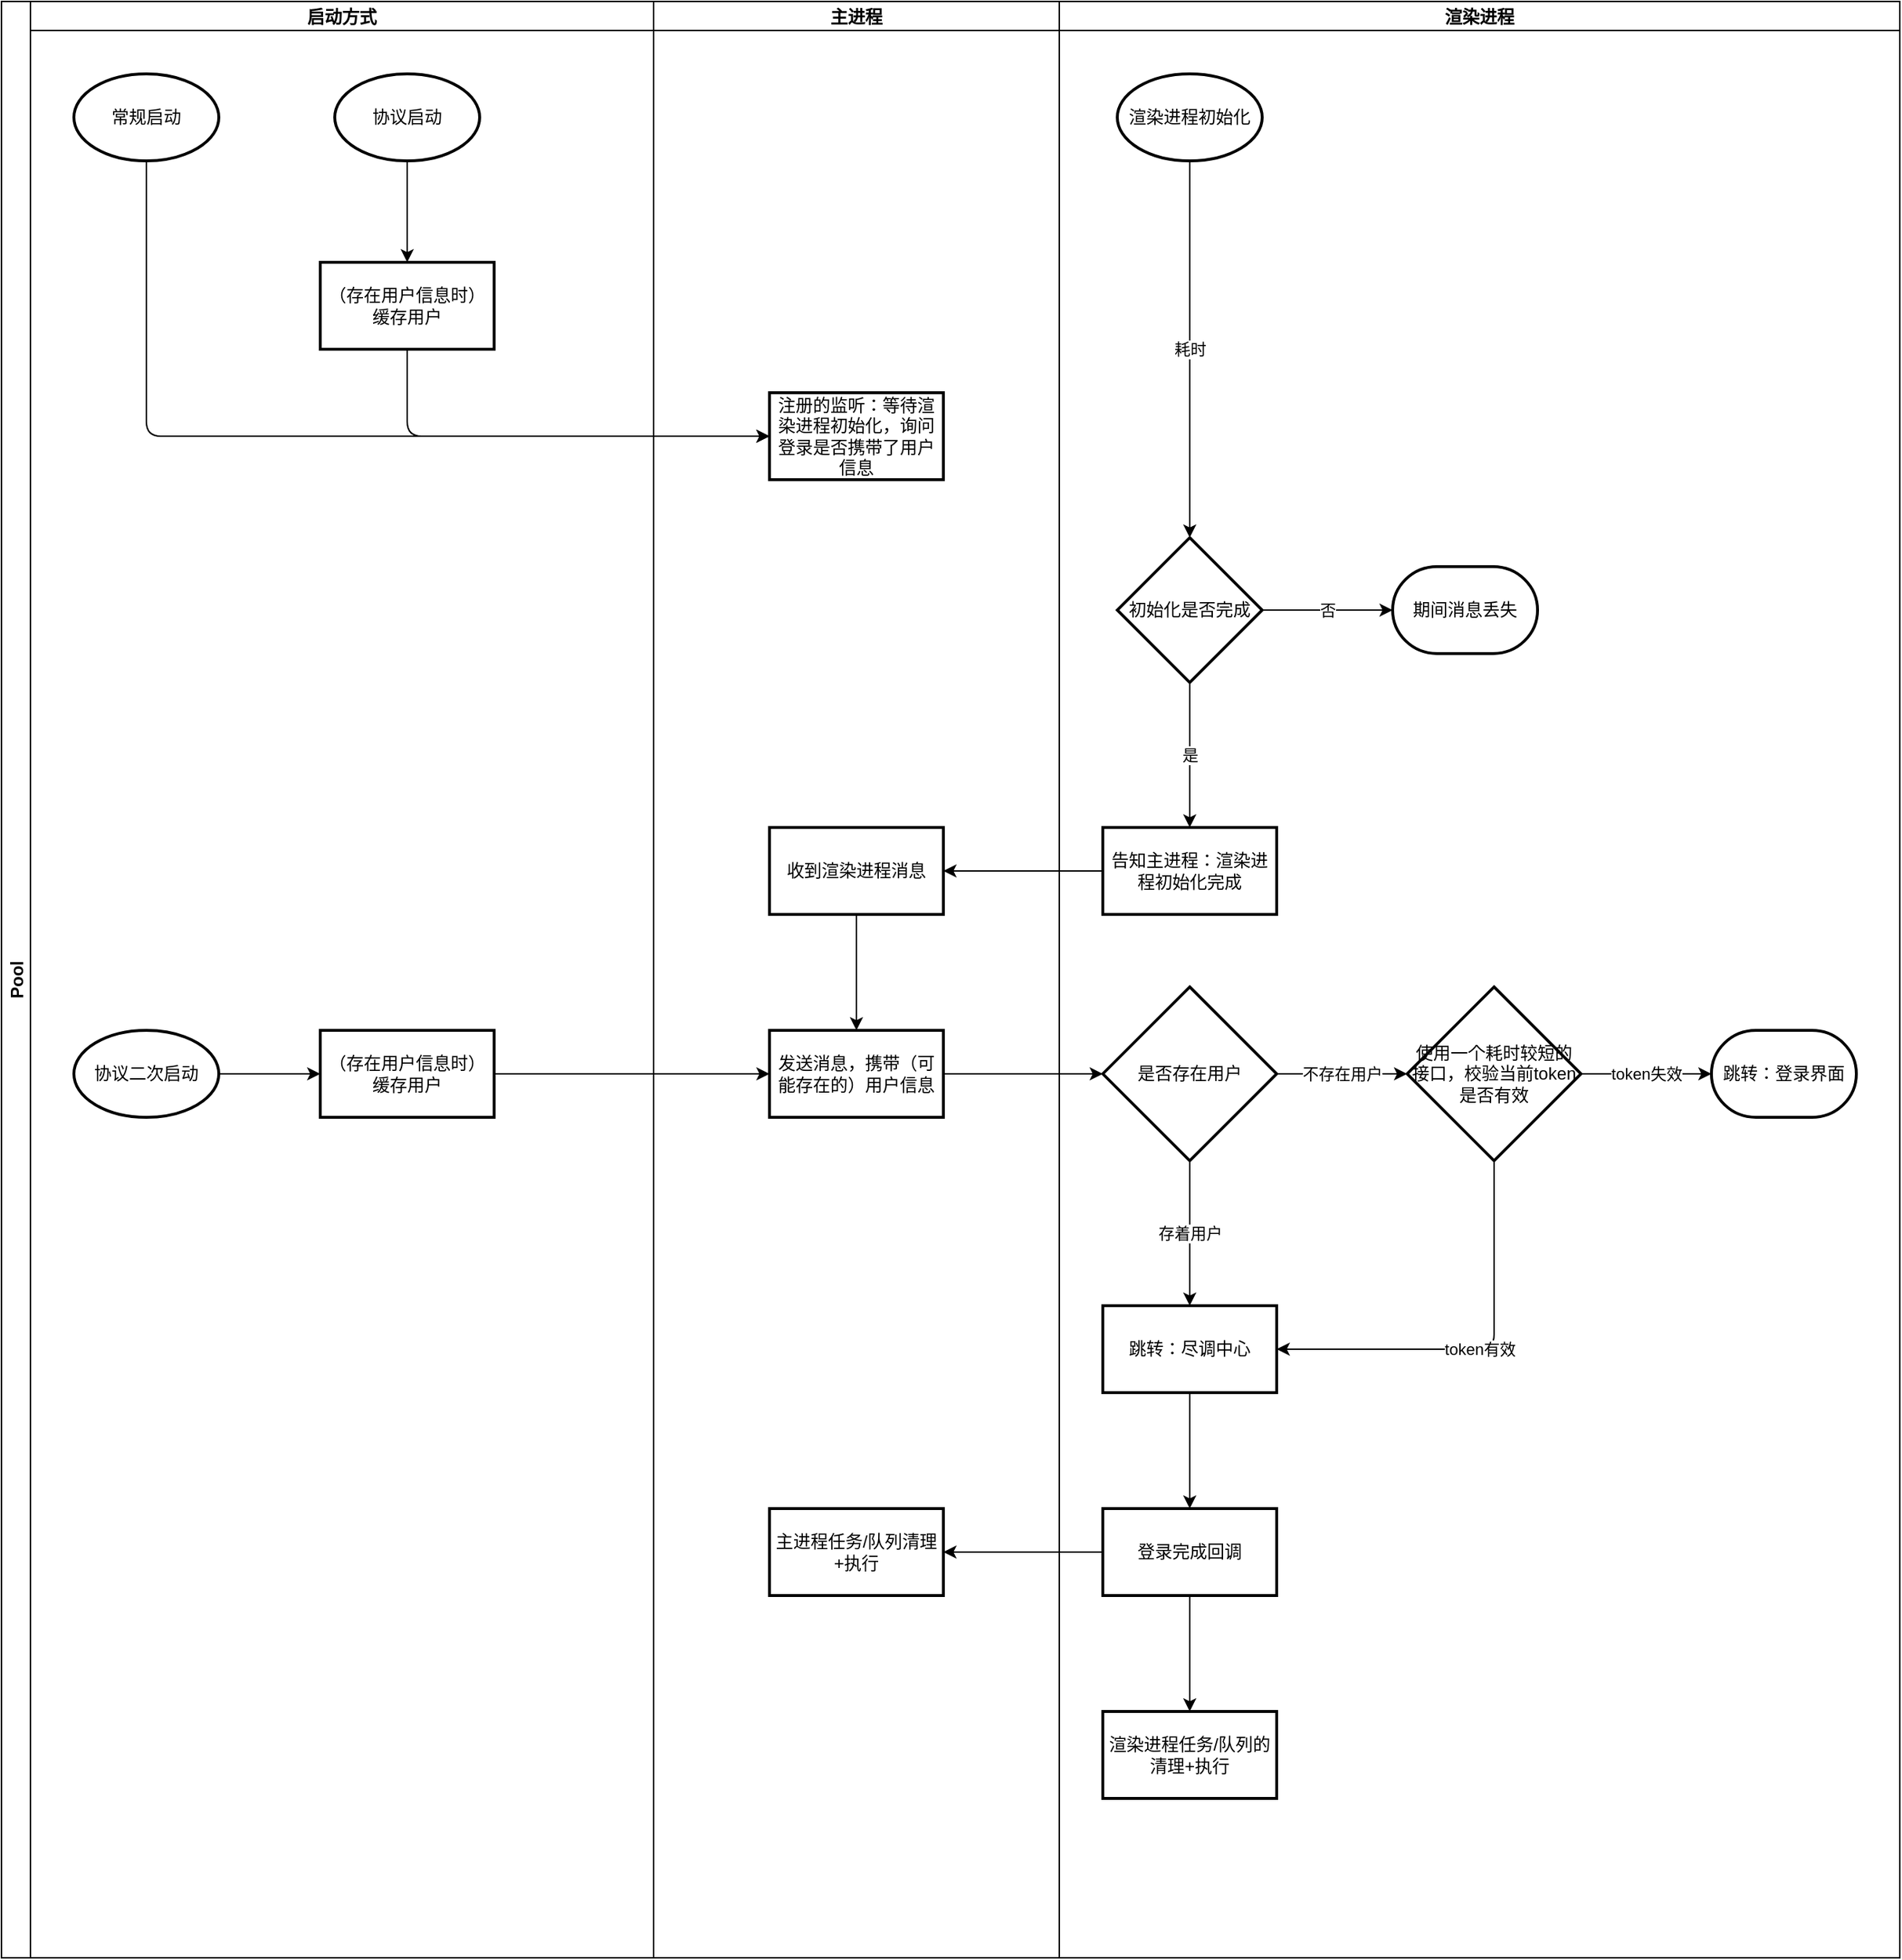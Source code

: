 <mxfile version="21.4.0" type="device">
  <diagram id="1lG4Mo5XmIMYRnd22Jc2" name="第 1 页">
    <mxGraphModel dx="287" dy="809" grid="1" gridSize="10" guides="1" tooltips="1" connect="1" arrows="1" fold="1" page="1" pageScale="1" pageWidth="827" pageHeight="1169" math="0" shadow="0">
      <root>
        <mxCell id="0" />
        <mxCell id="1" parent="0" />
        <mxCell id="4" value="Pool" style="swimlane;childLayout=stackLayout;resizeParent=1;resizeParentMax=0;startSize=20;horizontal=0;horizontalStack=1;" parent="1" vertex="1">
          <mxGeometry x="850" y="20" width="1310" height="1350" as="geometry">
            <mxRectangle x="570" y="100" width="40" height="60" as="alternateBounds" />
          </mxGeometry>
        </mxCell>
        <mxCell id="5" value="启动方式" style="swimlane;startSize=20;" parent="4" vertex="1">
          <mxGeometry x="20" width="430" height="1350" as="geometry">
            <mxRectangle x="20" width="40" height="480" as="alternateBounds" />
          </mxGeometry>
        </mxCell>
        <mxCell id="9" value="常规启动" style="strokeWidth=2;html=1;shape=mxgraph.flowchart.start_1;whiteSpace=wrap;" parent="5" vertex="1">
          <mxGeometry x="30" y="50" width="100" height="60" as="geometry" />
        </mxCell>
        <mxCell id="20" style="edgeStyle=none;html=1;exitX=0.5;exitY=1;exitDx=0;exitDy=0;exitPerimeter=0;entryX=0.5;entryY=0;entryDx=0;entryDy=0;" parent="5" source="10" target="12" edge="1">
          <mxGeometry relative="1" as="geometry" />
        </mxCell>
        <mxCell id="10" value="协议启动" style="strokeWidth=2;html=1;shape=mxgraph.flowchart.start_1;whiteSpace=wrap;" parent="5" vertex="1">
          <mxGeometry x="210" y="50" width="100" height="60" as="geometry" />
        </mxCell>
        <mxCell id="48" style="edgeStyle=none;html=1;entryX=0;entryY=0.5;entryDx=0;entryDy=0;" parent="5" source="11" target="47" edge="1">
          <mxGeometry relative="1" as="geometry" />
        </mxCell>
        <mxCell id="11" value="协议二次启动" style="strokeWidth=2;html=1;shape=mxgraph.flowchart.start_1;whiteSpace=wrap;" parent="5" vertex="1">
          <mxGeometry x="30" y="710" width="100" height="60" as="geometry" />
        </mxCell>
        <mxCell id="12" value="（存在用户信息时）缓存用户" style="whiteSpace=wrap;html=1;strokeWidth=2;" parent="5" vertex="1">
          <mxGeometry x="200" y="180" width="120" height="60" as="geometry" />
        </mxCell>
        <mxCell id="47" value="（存在用户信息时）缓存用户" style="whiteSpace=wrap;html=1;strokeWidth=2;" parent="5" vertex="1">
          <mxGeometry x="200" y="710" width="120" height="60" as="geometry" />
        </mxCell>
        <mxCell id="24" style="edgeStyle=none;html=1;exitX=0.5;exitY=1;exitDx=0;exitDy=0;exitPerimeter=0;entryX=0;entryY=0.5;entryDx=0;entryDy=0;" parent="4" source="9" target="16" edge="1">
          <mxGeometry relative="1" as="geometry">
            <Array as="points">
              <mxPoint x="100" y="300" />
            </Array>
          </mxGeometry>
        </mxCell>
        <mxCell id="25" style="edgeStyle=none;html=1;exitX=0.5;exitY=1;exitDx=0;exitDy=0;entryX=0;entryY=0.5;entryDx=0;entryDy=0;" parent="4" source="12" target="16" edge="1">
          <mxGeometry relative="1" as="geometry">
            <Array as="points">
              <mxPoint x="280" y="300" />
            </Array>
          </mxGeometry>
        </mxCell>
        <mxCell id="49" style="edgeStyle=none;html=1;entryX=0;entryY=0.5;entryDx=0;entryDy=0;" parent="4" source="47" target="51" edge="1">
          <mxGeometry relative="1" as="geometry" />
        </mxCell>
        <mxCell id="58" style="edgeStyle=none;html=1;entryX=1;entryY=0.5;entryDx=0;entryDy=0;" parent="4" source="45" target="50" edge="1">
          <mxGeometry relative="1" as="geometry" />
        </mxCell>
        <mxCell id="59" style="edgeStyle=none;html=1;entryX=0;entryY=0.5;entryDx=0;entryDy=0;entryPerimeter=0;" parent="4" source="51" target="54" edge="1">
          <mxGeometry relative="1" as="geometry" />
        </mxCell>
        <mxCell id="6" value="主进程" style="swimlane;startSize=20;" parent="4" vertex="1">
          <mxGeometry x="450" width="280" height="1350" as="geometry" />
        </mxCell>
        <mxCell id="16" value="注册的监听：等待渲染进程初始化，询问登录是否携带了用户信息" style="whiteSpace=wrap;html=1;strokeWidth=2;" parent="6" vertex="1">
          <mxGeometry x="80" y="270" width="120" height="60" as="geometry" />
        </mxCell>
        <mxCell id="52" value="" style="edgeStyle=none;html=1;" parent="6" source="50" target="51" edge="1">
          <mxGeometry relative="1" as="geometry" />
        </mxCell>
        <mxCell id="50" value="收到渲染进程消息" style="whiteSpace=wrap;html=1;strokeWidth=2;" parent="6" vertex="1">
          <mxGeometry x="80" y="570" width="120" height="60" as="geometry" />
        </mxCell>
        <mxCell id="51" value="发送消息，携带（可能存在的）用户信息" style="whiteSpace=wrap;html=1;strokeWidth=2;" parent="6" vertex="1">
          <mxGeometry x="80" y="710" width="120" height="60" as="geometry" />
        </mxCell>
        <mxCell id="74" value="主进程任务/队列清理+执行" style="whiteSpace=wrap;html=1;strokeWidth=2;" parent="6" vertex="1">
          <mxGeometry x="80" y="1040" width="120" height="60" as="geometry" />
        </mxCell>
        <mxCell id="7" value="渲染进程" style="swimlane;startSize=20;" parent="4" vertex="1">
          <mxGeometry x="730" width="580" height="1350" as="geometry" />
        </mxCell>
        <mxCell id="30" value="渲染进程初始化" style="strokeWidth=2;html=1;shape=mxgraph.flowchart.start_1;whiteSpace=wrap;" parent="7" vertex="1">
          <mxGeometry x="40" y="50" width="100" height="60" as="geometry" />
        </mxCell>
        <mxCell id="31" value="耗时" style="edgeStyle=none;html=1;entryX=0.5;entryY=0;entryDx=0;entryDy=0;entryPerimeter=0;" parent="7" source="30" target="37" edge="1">
          <mxGeometry relative="1" as="geometry" />
        </mxCell>
        <mxCell id="40" value="否" style="edgeStyle=none;html=1;entryX=0;entryY=0.5;entryDx=0;entryDy=0;entryPerimeter=0;" parent="7" source="37" target="41" edge="1">
          <mxGeometry relative="1" as="geometry">
            <mxPoint x="210" y="420" as="targetPoint" />
          </mxGeometry>
        </mxCell>
        <mxCell id="46" value="是" style="edgeStyle=none;html=1;" parent="7" source="37" target="45" edge="1">
          <mxGeometry relative="1" as="geometry" />
        </mxCell>
        <mxCell id="37" value="初始化是否完成" style="strokeWidth=2;html=1;shape=mxgraph.flowchart.decision;whiteSpace=wrap;" parent="7" vertex="1">
          <mxGeometry x="40" y="370" width="100" height="100" as="geometry" />
        </mxCell>
        <mxCell id="41" value="期间消息丢失" style="strokeWidth=2;html=1;shape=mxgraph.flowchart.terminator;whiteSpace=wrap;" parent="7" vertex="1">
          <mxGeometry x="230" y="390" width="100" height="60" as="geometry" />
        </mxCell>
        <mxCell id="45" value="告知主进程：渲染进程初始化完成" style="whiteSpace=wrap;html=1;strokeWidth=2;" parent="7" vertex="1">
          <mxGeometry x="30" y="570" width="120" height="60" as="geometry" />
        </mxCell>
        <mxCell id="64" value="不存在用户" style="edgeStyle=none;html=1;" parent="7" source="54" target="63" edge="1">
          <mxGeometry relative="1" as="geometry" />
        </mxCell>
        <mxCell id="54" value="是否存在用户" style="strokeWidth=2;html=1;shape=mxgraph.flowchart.decision;whiteSpace=wrap;" parent="7" vertex="1">
          <mxGeometry x="30" y="680" width="120" height="120" as="geometry" />
        </mxCell>
        <mxCell id="63" value="使用一个耗时较短的接口，校验当前token是否有效" style="rhombus;whiteSpace=wrap;html=1;strokeWidth=2;" parent="7" vertex="1">
          <mxGeometry x="240" y="680" width="120" height="120" as="geometry" />
        </mxCell>
        <mxCell id="73" value="" style="edgeStyle=none;html=1;" parent="7" source="69" target="72" edge="1">
          <mxGeometry relative="1" as="geometry" />
        </mxCell>
        <mxCell id="69" value="跳转：尽调中心" style="whiteSpace=wrap;html=1;strokeWidth=2;" parent="7" vertex="1">
          <mxGeometry x="30" y="900" width="120" height="60" as="geometry" />
        </mxCell>
        <mxCell id="68" value="存着用户" style="edgeStyle=none;html=1;entryX=0.5;entryY=0;entryDx=0;entryDy=0;exitX=0.5;exitY=1;exitDx=0;exitDy=0;exitPerimeter=0;" parent="7" source="54" target="69" edge="1">
          <mxGeometry relative="1" as="geometry">
            <mxPoint x="210" y="740" as="targetPoint" />
          </mxGeometry>
        </mxCell>
        <mxCell id="70" value="token有效" style="edgeStyle=none;html=1;entryX=1;entryY=0.5;entryDx=0;entryDy=0;" parent="7" source="63" target="69" edge="1">
          <mxGeometry relative="1" as="geometry">
            <Array as="points">
              <mxPoint x="300" y="930" />
            </Array>
          </mxGeometry>
        </mxCell>
        <mxCell id="71" value="跳转：登录界面" style="strokeWidth=2;html=1;shape=mxgraph.flowchart.terminator;whiteSpace=wrap;" parent="7" vertex="1">
          <mxGeometry x="450" y="710" width="100" height="60" as="geometry" />
        </mxCell>
        <mxCell id="66" value="token失效" style="edgeStyle=none;html=1;entryX=0;entryY=0.5;entryDx=0;entryDy=0;entryPerimeter=0;" parent="7" source="63" target="71" edge="1">
          <mxGeometry relative="1" as="geometry">
            <mxPoint x="90" y="1050" as="targetPoint" />
          </mxGeometry>
        </mxCell>
        <mxCell id="77" value="" style="edgeStyle=none;html=1;" parent="7" source="72" target="76" edge="1">
          <mxGeometry relative="1" as="geometry" />
        </mxCell>
        <mxCell id="72" value="登录完成回调" style="whiteSpace=wrap;html=1;strokeWidth=2;" parent="7" vertex="1">
          <mxGeometry x="30" y="1040" width="120" height="60" as="geometry" />
        </mxCell>
        <mxCell id="76" value="渲染进程任务/队列的清理+执行" style="whiteSpace=wrap;html=1;strokeWidth=2;" parent="7" vertex="1">
          <mxGeometry x="30" y="1180" width="120" height="60" as="geometry" />
        </mxCell>
        <mxCell id="75" value="" style="edgeStyle=none;html=1;" parent="4" source="72" target="74" edge="1">
          <mxGeometry relative="1" as="geometry" />
        </mxCell>
      </root>
    </mxGraphModel>
  </diagram>
</mxfile>
